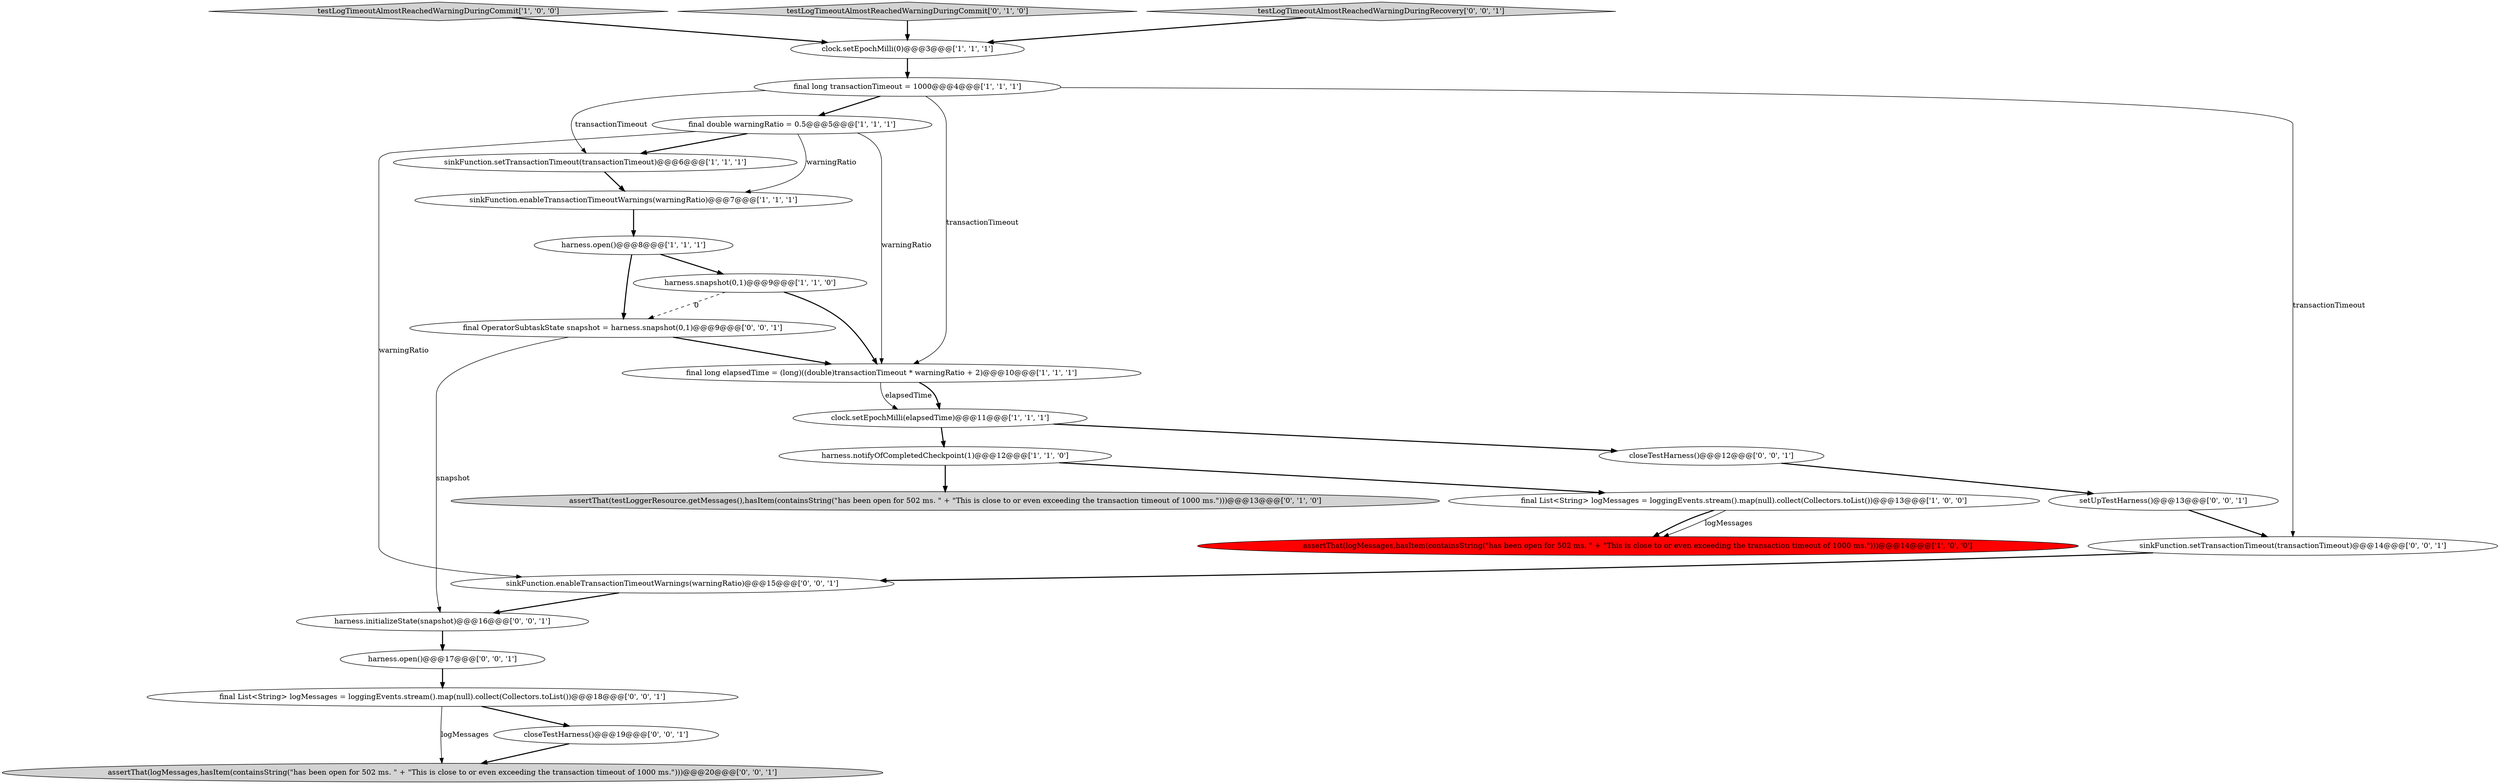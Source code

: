 digraph {
11 [style = filled, label = "final List<String> logMessages = loggingEvents.stream().map(null).collect(Collectors.toList())@@@13@@@['1', '0', '0']", fillcolor = white, shape = ellipse image = "AAA0AAABBB1BBB"];
15 [style = filled, label = "final List<String> logMessages = loggingEvents.stream().map(null).collect(Collectors.toList())@@@18@@@['0', '0', '1']", fillcolor = white, shape = ellipse image = "AAA0AAABBB3BBB"];
9 [style = filled, label = "harness.snapshot(0,1)@@@9@@@['1', '1', '0']", fillcolor = white, shape = ellipse image = "AAA0AAABBB1BBB"];
0 [style = filled, label = "clock.setEpochMilli(elapsedTime)@@@11@@@['1', '1', '1']", fillcolor = white, shape = ellipse image = "AAA0AAABBB1BBB"];
24 [style = filled, label = "setUpTestHarness()@@@13@@@['0', '0', '1']", fillcolor = white, shape = ellipse image = "AAA0AAABBB3BBB"];
20 [style = filled, label = "sinkFunction.enableTransactionTimeoutWarnings(warningRatio)@@@15@@@['0', '0', '1']", fillcolor = white, shape = ellipse image = "AAA0AAABBB3BBB"];
12 [style = filled, label = "final long transactionTimeout = 1000@@@4@@@['1', '1', '1']", fillcolor = white, shape = ellipse image = "AAA0AAABBB1BBB"];
5 [style = filled, label = "harness.open()@@@8@@@['1', '1', '1']", fillcolor = white, shape = ellipse image = "AAA0AAABBB1BBB"];
7 [style = filled, label = "sinkFunction.setTransactionTimeout(transactionTimeout)@@@6@@@['1', '1', '1']", fillcolor = white, shape = ellipse image = "AAA0AAABBB1BBB"];
6 [style = filled, label = "testLogTimeoutAlmostReachedWarningDuringCommit['1', '0', '0']", fillcolor = lightgray, shape = diamond image = "AAA0AAABBB1BBB"];
10 [style = filled, label = "clock.setEpochMilli(0)@@@3@@@['1', '1', '1']", fillcolor = white, shape = ellipse image = "AAA0AAABBB1BBB"];
19 [style = filled, label = "assertThat(logMessages,hasItem(containsString(\"has been open for 502 ms. \" + \"This is close to or even exceeding the transaction timeout of 1000 ms.\")))@@@20@@@['0', '0', '1']", fillcolor = lightgray, shape = ellipse image = "AAA0AAABBB3BBB"];
17 [style = filled, label = "sinkFunction.setTransactionTimeout(transactionTimeout)@@@14@@@['0', '0', '1']", fillcolor = white, shape = ellipse image = "AAA0AAABBB3BBB"];
21 [style = filled, label = "harness.initializeState(snapshot)@@@16@@@['0', '0', '1']", fillcolor = white, shape = ellipse image = "AAA0AAABBB3BBB"];
3 [style = filled, label = "harness.notifyOfCompletedCheckpoint(1)@@@12@@@['1', '1', '0']", fillcolor = white, shape = ellipse image = "AAA0AAABBB1BBB"];
16 [style = filled, label = "final OperatorSubtaskState snapshot = harness.snapshot(0,1)@@@9@@@['0', '0', '1']", fillcolor = white, shape = ellipse image = "AAA0AAABBB3BBB"];
2 [style = filled, label = "sinkFunction.enableTransactionTimeoutWarnings(warningRatio)@@@7@@@['1', '1', '1']", fillcolor = white, shape = ellipse image = "AAA0AAABBB1BBB"];
4 [style = filled, label = "final double warningRatio = 0.5@@@5@@@['1', '1', '1']", fillcolor = white, shape = ellipse image = "AAA0AAABBB1BBB"];
13 [style = filled, label = "assertThat(testLoggerResource.getMessages(),hasItem(containsString(\"has been open for 502 ms. \" + \"This is close to or even exceeding the transaction timeout of 1000 ms.\")))@@@13@@@['0', '1', '0']", fillcolor = lightgray, shape = ellipse image = "AAA0AAABBB2BBB"];
25 [style = filled, label = "closeTestHarness()@@@12@@@['0', '0', '1']", fillcolor = white, shape = ellipse image = "AAA0AAABBB3BBB"];
14 [style = filled, label = "testLogTimeoutAlmostReachedWarningDuringCommit['0', '1', '0']", fillcolor = lightgray, shape = diamond image = "AAA0AAABBB2BBB"];
18 [style = filled, label = "harness.open()@@@17@@@['0', '0', '1']", fillcolor = white, shape = ellipse image = "AAA0AAABBB3BBB"];
23 [style = filled, label = "closeTestHarness()@@@19@@@['0', '0', '1']", fillcolor = white, shape = ellipse image = "AAA0AAABBB3BBB"];
1 [style = filled, label = "assertThat(logMessages,hasItem(containsString(\"has been open for 502 ms. \" + \"This is close to or even exceeding the transaction timeout of 1000 ms.\")))@@@14@@@['1', '0', '0']", fillcolor = red, shape = ellipse image = "AAA1AAABBB1BBB"];
22 [style = filled, label = "testLogTimeoutAlmostReachedWarningDuringRecovery['0', '0', '1']", fillcolor = lightgray, shape = diamond image = "AAA0AAABBB3BBB"];
8 [style = filled, label = "final long elapsedTime = (long)((double)transactionTimeout * warningRatio + 2)@@@10@@@['1', '1', '1']", fillcolor = white, shape = ellipse image = "AAA0AAABBB1BBB"];
0->3 [style = bold, label=""];
15->23 [style = bold, label=""];
4->8 [style = solid, label="warningRatio"];
9->16 [style = dashed, label="0"];
12->8 [style = solid, label="transactionTimeout"];
8->0 [style = solid, label="elapsedTime"];
5->9 [style = bold, label=""];
16->8 [style = bold, label=""];
11->1 [style = bold, label=""];
18->15 [style = bold, label=""];
3->11 [style = bold, label=""];
11->1 [style = solid, label="logMessages"];
14->10 [style = bold, label=""];
15->19 [style = solid, label="logMessages"];
9->8 [style = bold, label=""];
12->17 [style = solid, label="transactionTimeout"];
21->18 [style = bold, label=""];
4->7 [style = bold, label=""];
4->2 [style = solid, label="warningRatio"];
16->21 [style = solid, label="snapshot"];
20->21 [style = bold, label=""];
8->0 [style = bold, label=""];
5->16 [style = bold, label=""];
25->24 [style = bold, label=""];
12->4 [style = bold, label=""];
0->25 [style = bold, label=""];
10->12 [style = bold, label=""];
7->2 [style = bold, label=""];
6->10 [style = bold, label=""];
23->19 [style = bold, label=""];
24->17 [style = bold, label=""];
22->10 [style = bold, label=""];
3->13 [style = bold, label=""];
4->20 [style = solid, label="warningRatio"];
2->5 [style = bold, label=""];
17->20 [style = bold, label=""];
12->7 [style = solid, label="transactionTimeout"];
}
